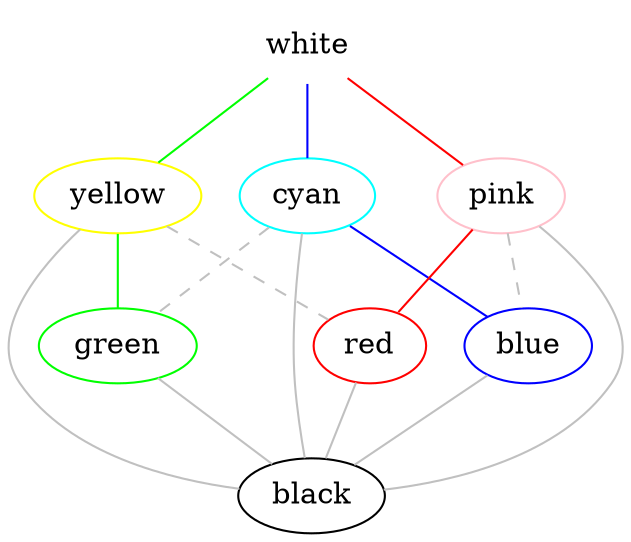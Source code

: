graph {
    // Define rank (level of the node)
    { rank=same; white}
    { rank=same; cyan; yellow; pink}
    { rank=same; red; green; blue}
    { rank=same; black}

    // define color
    white [color=white]
    cyan [color=cyan]
    yellow [color=yellow]
    pink [color=pink]
    red [color=red]
    green [color=green]
    blue [color=blue]
    black [color=black]

    // define the edges for the paths that can't be taken
    subgraph dashed_edges {
        edge [style=dashed, color=gray]
        cyan -- green
        yellow -- red
        pink -- blue
    }

    // define the remaining edges (and color the edges if needed)
    white -- cyan -- blue [color=blue]
    white -- yellow -- green [color=green]
    white -- pink -- red [color=red]
    cyan -- black [color=gray]
    green -- black [color=gray]
    yellow -- black [color=gray]
    red -- black [color=gray]
    pink -- black [color=gray]
    blue -- black [color=gray]




}

